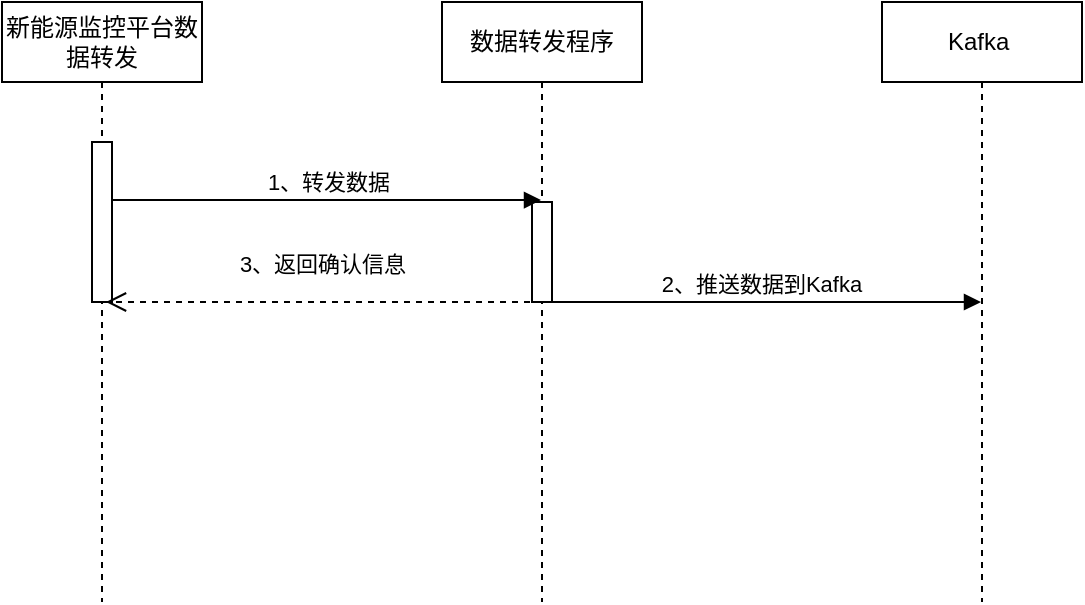 <mxfile version="15.9.4" type="github">
  <diagram id="aWKMjApjRU-5qSnoqUdv" name="Page-1">
    <mxGraphModel dx="1422" dy="839" grid="1" gridSize="10" guides="1" tooltips="1" connect="1" arrows="1" fold="1" page="1" pageScale="1" pageWidth="827" pageHeight="1169" math="0" shadow="0">
      <root>
        <mxCell id="0" />
        <mxCell id="1" parent="0" />
        <mxCell id="OV7thjwKl71wcXRSWoRR-8" value="数据转发程序" style="shape=umlLifeline;perimeter=lifelinePerimeter;whiteSpace=wrap;html=1;container=1;collapsible=0;recursiveResize=0;outlineConnect=0;" vertex="1" parent="1">
          <mxGeometry x="290" y="190" width="100" height="300" as="geometry" />
        </mxCell>
        <mxCell id="OV7thjwKl71wcXRSWoRR-15" value="" style="html=1;points=[];perimeter=orthogonalPerimeter;" vertex="1" parent="OV7thjwKl71wcXRSWoRR-8">
          <mxGeometry x="45" y="100" width="10" height="50" as="geometry" />
        </mxCell>
        <mxCell id="OV7thjwKl71wcXRSWoRR-9" value="新能源监控平台数据转发" style="shape=umlLifeline;perimeter=lifelinePerimeter;whiteSpace=wrap;html=1;container=1;collapsible=0;recursiveResize=0;outlineConnect=0;" vertex="1" parent="1">
          <mxGeometry x="70" y="190" width="100" height="300" as="geometry" />
        </mxCell>
        <mxCell id="OV7thjwKl71wcXRSWoRR-13" value="" style="html=1;points=[];perimeter=orthogonalPerimeter;" vertex="1" parent="OV7thjwKl71wcXRSWoRR-9">
          <mxGeometry x="45" y="70" width="10" height="80" as="geometry" />
        </mxCell>
        <mxCell id="OV7thjwKl71wcXRSWoRR-10" value="Kafka&amp;nbsp;" style="shape=umlLifeline;perimeter=lifelinePerimeter;whiteSpace=wrap;html=1;container=1;collapsible=0;recursiveResize=0;outlineConnect=0;" vertex="1" parent="1">
          <mxGeometry x="510" y="190" width="100" height="300" as="geometry" />
        </mxCell>
        <object label="1、转发数据" id="OV7thjwKl71wcXRSWoRR-16">
          <mxCell style="html=1;verticalAlign=bottom;endArrow=block;rounded=0;exitX=1;exitY=0.363;exitDx=0;exitDy=0;exitPerimeter=0;" edge="1" parent="1" source="OV7thjwKl71wcXRSWoRR-13" target="OV7thjwKl71wcXRSWoRR-8">
            <mxGeometry width="80" relative="1" as="geometry">
              <mxPoint x="500" y="520" as="sourcePoint" />
              <mxPoint x="580" y="520" as="targetPoint" />
            </mxGeometry>
          </mxCell>
        </object>
        <mxCell id="OV7thjwKl71wcXRSWoRR-17" value="2、推送数据到Kafka&amp;nbsp;" style="html=1;verticalAlign=bottom;endArrow=block;rounded=0;exitX=0.6;exitY=1;exitDx=0;exitDy=0;exitPerimeter=0;" edge="1" parent="1" source="OV7thjwKl71wcXRSWoRR-15" target="OV7thjwKl71wcXRSWoRR-10">
          <mxGeometry width="80" relative="1" as="geometry">
            <mxPoint x="500" y="520" as="sourcePoint" />
            <mxPoint x="580" y="520" as="targetPoint" />
          </mxGeometry>
        </mxCell>
        <mxCell id="OV7thjwKl71wcXRSWoRR-19" value="3、返回确认信息" style="html=1;verticalAlign=bottom;endArrow=open;dashed=1;endSize=8;rounded=0;entryX=0.7;entryY=1;entryDx=0;entryDy=0;entryPerimeter=0;" edge="1" parent="1" target="OV7thjwKl71wcXRSWoRR-13">
          <mxGeometry x="0.009" y="-10" relative="1" as="geometry">
            <mxPoint x="340" y="340" as="sourcePoint" />
            <mxPoint x="500" y="520" as="targetPoint" />
            <mxPoint as="offset" />
          </mxGeometry>
        </mxCell>
      </root>
    </mxGraphModel>
  </diagram>
</mxfile>

